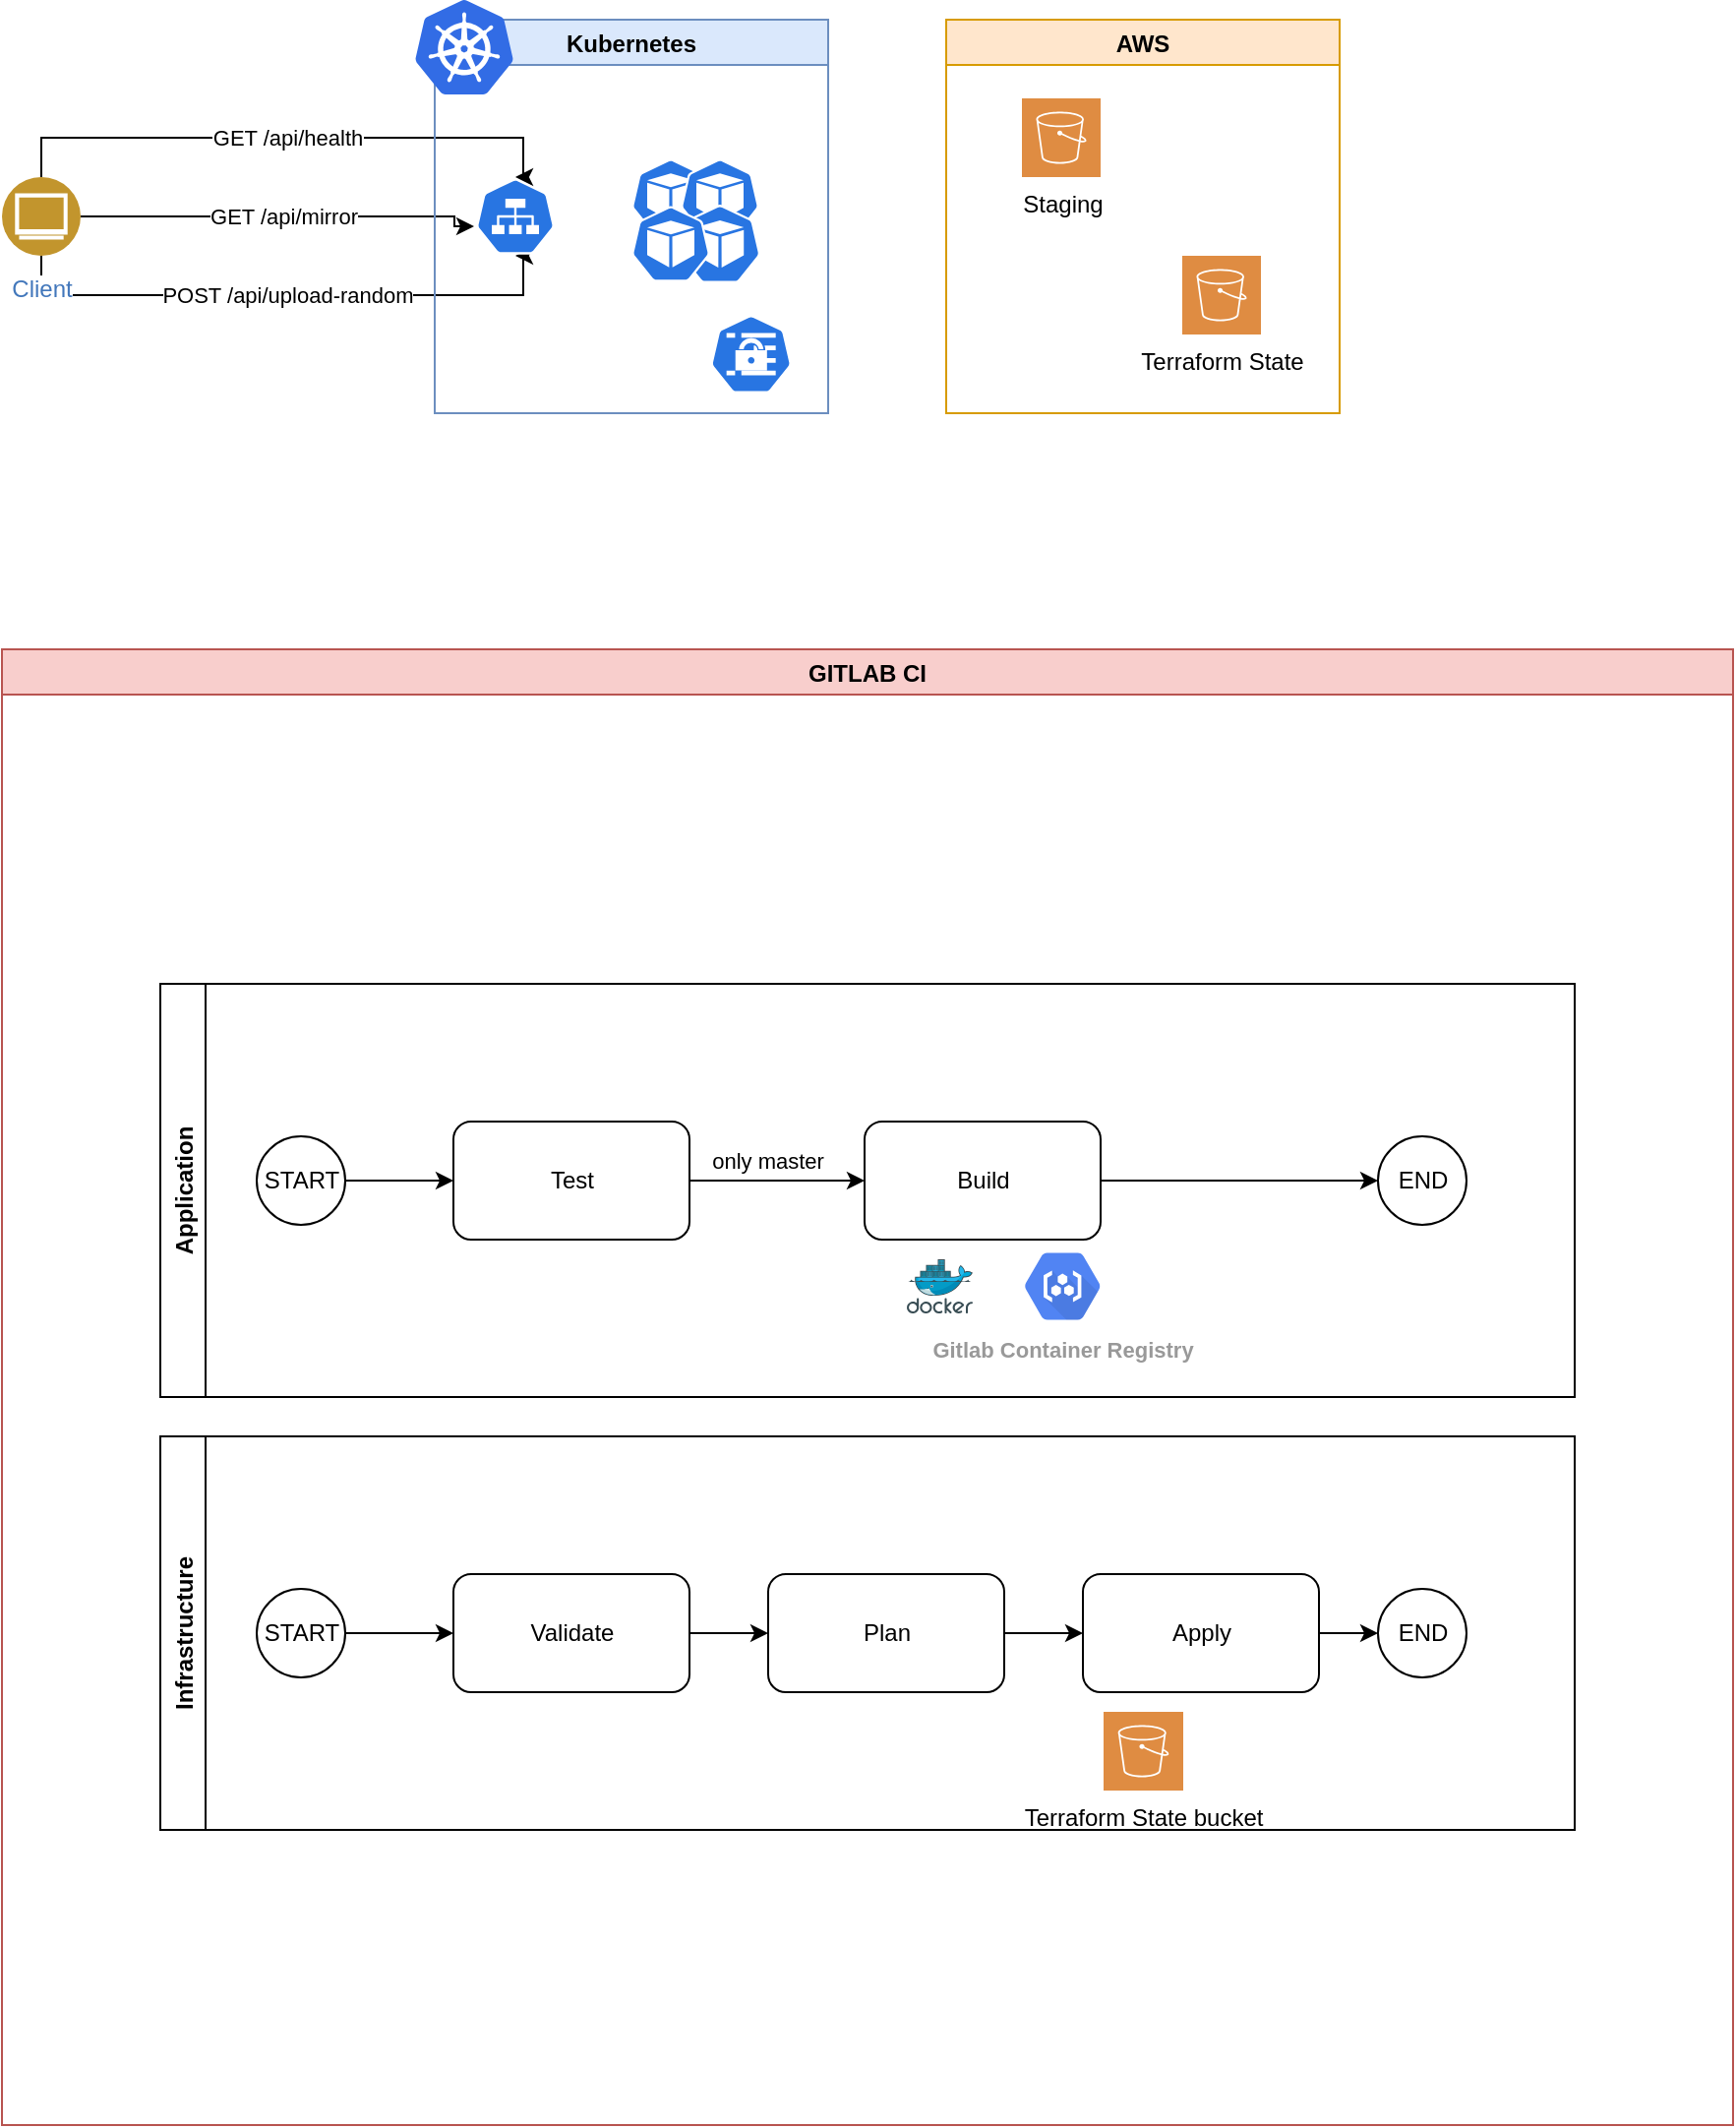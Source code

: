<mxfile version="17.4.5" type="gitlab">
  <diagram id="Um05-Uil4epsUVDhMjwu" name="Page-1">
    <mxGraphModel dx="1516" dy="780" grid="1" gridSize="10" guides="1" tooltips="1" connect="1" arrows="1" fold="1" page="0" pageScale="1" pageWidth="827" pageHeight="1169" background="none" math="0" shadow="0">
      <root>
        <mxCell id="0" />
        <mxCell id="1" parent="0" />
        <mxCell id="0Z1rFAlLXEEgax6ma4VU-1" value="GET /api/health" style="edgeStyle=orthogonalEdgeStyle;rounded=0;orthogonalLoop=1;jettySize=auto;html=1;entryX=0.5;entryY=0;entryDx=0;entryDy=0;entryPerimeter=0;exitX=0.5;exitY=0;exitDx=0;exitDy=0;" edge="1" parent="1" source="DKcAij6jSDB3tuon3C6S-2" target="DKcAij6jSDB3tuon3C6S-10">
          <mxGeometry relative="1" as="geometry">
            <Array as="points">
              <mxPoint x="100" y="220" />
              <mxPoint x="345" y="220" />
            </Array>
          </mxGeometry>
        </mxCell>
        <mxCell id="0Z1rFAlLXEEgax6ma4VU-2" value="GET /api/mirror" style="edgeStyle=orthogonalEdgeStyle;rounded=0;orthogonalLoop=1;jettySize=auto;html=1;exitX=1;exitY=0.5;exitDx=0;exitDy=0;" edge="1" parent="1" source="DKcAij6jSDB3tuon3C6S-2">
          <mxGeometry relative="1" as="geometry">
            <mxPoint x="320" y="265" as="targetPoint" />
            <Array as="points">
              <mxPoint x="310" y="260" />
            </Array>
          </mxGeometry>
        </mxCell>
        <mxCell id="0Z1rFAlLXEEgax6ma4VU-3" value="POST /api/upload-random" style="edgeStyle=orthogonalEdgeStyle;rounded=0;orthogonalLoop=1;jettySize=auto;html=1;entryX=0.5;entryY=1;entryDx=0;entryDy=0;entryPerimeter=0;" edge="1" parent="1" source="DKcAij6jSDB3tuon3C6S-2" target="DKcAij6jSDB3tuon3C6S-10">
          <mxGeometry relative="1" as="geometry">
            <Array as="points">
              <mxPoint x="100" y="300" />
              <mxPoint x="345" y="300" />
            </Array>
          </mxGeometry>
        </mxCell>
        <mxCell id="DKcAij6jSDB3tuon3C6S-2" value="Client" style="aspect=fixed;perimeter=ellipsePerimeter;html=1;align=center;shadow=0;dashed=0;fontColor=#4277BB;labelBackgroundColor=#ffffff;fontSize=12;spacingTop=3;image;image=img/lib/ibm/users/browser.svg;" parent="1" vertex="1">
          <mxGeometry x="80" y="240" width="40" height="40" as="geometry" />
        </mxCell>
        <mxCell id="DKcAij6jSDB3tuon3C6S-13" value="Kubernetes" style="swimlane;fillColor=#dae8fc;strokeColor=#6c8ebf;" parent="1" vertex="1">
          <mxGeometry x="300" y="160" width="200" height="200" as="geometry" />
        </mxCell>
        <mxCell id="DKcAij6jSDB3tuon3C6S-9" value="" style="sketch=0;aspect=fixed;html=1;points=[];align=center;image;fontSize=12;image=img/lib/mscae/Kubernetes.svg;" parent="DKcAij6jSDB3tuon3C6S-13" vertex="1">
          <mxGeometry x="-10" y="-10" width="50" height="48" as="geometry" />
        </mxCell>
        <mxCell id="DKcAij6jSDB3tuon3C6S-4" value="" style="sketch=0;html=1;dashed=0;whitespace=wrap;fillColor=#2875E2;strokeColor=#ffffff;points=[[0.005,0.63,0],[0.1,0.2,0],[0.9,0.2,0],[0.5,0,0],[0.995,0.63,0],[0.72,0.99,0],[0.5,1,0],[0.28,0.99,0]];shape=mxgraph.kubernetes.icon;prIcon=pod" parent="DKcAij6jSDB3tuon3C6S-13" vertex="1">
          <mxGeometry x="100" y="70" width="40" height="40" as="geometry" />
        </mxCell>
        <mxCell id="DKcAij6jSDB3tuon3C6S-6" value="" style="sketch=0;html=1;dashed=0;whitespace=wrap;fillColor=#2875E2;strokeColor=#ffffff;points=[[0.005,0.63,0],[0.1,0.2,0],[0.9,0.2,0],[0.5,0,0],[0.995,0.63,0],[0.72,0.99,0],[0.5,1,0],[0.28,0.99,0]];shape=mxgraph.kubernetes.icon;prIcon=pod" parent="DKcAij6jSDB3tuon3C6S-13" vertex="1">
          <mxGeometry x="125" y="70" width="40" height="40" as="geometry" />
        </mxCell>
        <mxCell id="DKcAij6jSDB3tuon3C6S-7" value="" style="sketch=0;html=1;dashed=0;whitespace=wrap;fillColor=#2875E2;strokeColor=#ffffff;points=[[0.005,0.63,0],[0.1,0.2,0],[0.9,0.2,0],[0.5,0,0],[0.995,0.63,0],[0.72,0.99,0],[0.5,1,0],[0.28,0.99,0]];shape=mxgraph.kubernetes.icon;prIcon=pod" parent="DKcAij6jSDB3tuon3C6S-13" vertex="1">
          <mxGeometry x="120" y="94" width="50" height="40" as="geometry" />
        </mxCell>
        <mxCell id="DKcAij6jSDB3tuon3C6S-5" value="" style="sketch=0;html=1;dashed=0;whitespace=wrap;fillColor=#2875E2;strokeColor=#ffffff;points=[[0.005,0.63,0],[0.1,0.2,0],[0.9,0.2,0],[0.5,0,0],[0.995,0.63,0],[0.72,0.99,0],[0.5,1,0],[0.28,0.99,0]];shape=mxgraph.kubernetes.icon;prIcon=pod" parent="DKcAij6jSDB3tuon3C6S-13" vertex="1">
          <mxGeometry x="100" y="94" width="40" height="40" as="geometry" />
        </mxCell>
        <mxCell id="DKcAij6jSDB3tuon3C6S-10" value="" style="sketch=0;html=1;dashed=0;whitespace=wrap;fillColor=#2875E2;strokeColor=#ffffff;points=[[0.005,0.63,0],[0.1,0.2,0],[0.9,0.2,0],[0.5,0,0],[0.995,0.63,0],[0.72,0.99,0],[0.5,1,0],[0.28,0.99,0]];shape=mxgraph.kubernetes.icon;prIcon=svc" parent="DKcAij6jSDB3tuon3C6S-13" vertex="1">
          <mxGeometry x="21" y="80" width="40" height="40" as="geometry" />
        </mxCell>
        <mxCell id="DKcAij6jSDB3tuon3C6S-11" value="" style="sketch=0;html=1;dashed=0;whitespace=wrap;fillColor=#2875E2;strokeColor=#ffffff;points=[[0.005,0.63,0],[0.1,0.2,0],[0.9,0.2,0],[0.5,0,0],[0.995,0.63,0],[0.72,0.99,0],[0.5,1,0],[0.28,0.99,0]];shape=mxgraph.kubernetes.icon;prIcon=secret" parent="DKcAij6jSDB3tuon3C6S-13" vertex="1">
          <mxGeometry x="140" y="150" width="41.67" height="40" as="geometry" />
        </mxCell>
        <mxCell id="DKcAij6jSDB3tuon3C6S-14" value="AWS" style="swimlane;fillColor=#ffe6cc;strokeColor=#d79b00;" parent="1" vertex="1">
          <mxGeometry x="560" y="160" width="200" height="200" as="geometry" />
        </mxCell>
        <mxCell id="DKcAij6jSDB3tuon3C6S-16" value="Staging" style="sketch=0;pointerEvents=1;shadow=0;dashed=0;html=1;strokeColor=none;fillColor=#DF8C42;labelPosition=center;verticalLabelPosition=bottom;verticalAlign=top;align=center;outlineConnect=0;shape=mxgraph.veeam2.aws_s3;" parent="DKcAij6jSDB3tuon3C6S-14" vertex="1">
          <mxGeometry x="38.5" y="40" width="40" height="40" as="geometry" />
        </mxCell>
        <mxCell id="DKcAij6jSDB3tuon3C6S-1" value="Terraform State" style="sketch=0;pointerEvents=1;shadow=0;dashed=0;html=1;strokeColor=none;fillColor=#DF8C42;labelPosition=center;verticalLabelPosition=bottom;verticalAlign=top;align=center;outlineConnect=0;shape=mxgraph.veeam2.aws_s3;" parent="DKcAij6jSDB3tuon3C6S-14" vertex="1">
          <mxGeometry x="120" y="120" width="40" height="40" as="geometry" />
        </mxCell>
        <mxCell id="0Z1rFAlLXEEgax6ma4VU-16" value="GITLAB CI" style="swimlane;fillColor=#f8cecc;strokeColor=#b85450;" vertex="1" parent="1">
          <mxGeometry x="80" y="480" width="880" height="750" as="geometry" />
        </mxCell>
        <mxCell id="DKcAij6jSDB3tuon3C6S-17" value="" style="shape=image;html=1;verticalAlign=top;verticalLabelPosition=bottom;labelBackgroundColor=#ffffff;imageAspect=0;aspect=fixed;image=https://cdn4.iconfinder.com/data/icons/socialcones/508/Gitlab-128.png" parent="0Z1rFAlLXEEgax6ma4VU-16" vertex="1">
          <mxGeometry x="10" y="30" width="80" height="80" as="geometry" />
        </mxCell>
        <mxCell id="0Z1rFAlLXEEgax6ma4VU-18" value="Application" style="swimlane;horizontal=0;" vertex="1" parent="0Z1rFAlLXEEgax6ma4VU-16">
          <mxGeometry x="80.5" y="170" width="719" height="210" as="geometry" />
        </mxCell>
        <mxCell id="DKcAij6jSDB3tuon3C6S-19" value="Test" style="rounded=1;whiteSpace=wrap;html=1;" parent="0Z1rFAlLXEEgax6ma4VU-18" vertex="1">
          <mxGeometry x="149" y="70" width="120" height="60" as="geometry" />
        </mxCell>
        <mxCell id="DKcAij6jSDB3tuon3C6S-20" value="Build" style="rounded=1;whiteSpace=wrap;html=1;" parent="0Z1rFAlLXEEgax6ma4VU-18" vertex="1">
          <mxGeometry x="358" y="70" width="120" height="60" as="geometry" />
        </mxCell>
        <mxCell id="0Z1rFAlLXEEgax6ma4VU-4" style="edgeStyle=orthogonalEdgeStyle;rounded=0;orthogonalLoop=1;jettySize=auto;html=1;entryX=0;entryY=0.5;entryDx=0;entryDy=0;" edge="1" parent="0Z1rFAlLXEEgax6ma4VU-18" source="DKcAij6jSDB3tuon3C6S-19" target="DKcAij6jSDB3tuon3C6S-20">
          <mxGeometry relative="1" as="geometry" />
        </mxCell>
        <mxCell id="0Z1rFAlLXEEgax6ma4VU-17" value="only master" style="edgeLabel;html=1;align=center;verticalAlign=middle;resizable=0;points=[];" vertex="1" connectable="0" parent="0Z1rFAlLXEEgax6ma4VU-4">
          <mxGeometry x="-0.783" y="-1" relative="1" as="geometry">
            <mxPoint x="30" y="-11" as="offset" />
          </mxGeometry>
        </mxCell>
        <mxCell id="0Z1rFAlLXEEgax6ma4VU-8" style="edgeStyle=orthogonalEdgeStyle;rounded=0;orthogonalLoop=1;jettySize=auto;html=1;entryX=0;entryY=0.5;entryDx=0;entryDy=0;" edge="1" parent="0Z1rFAlLXEEgax6ma4VU-18" source="0Z1rFAlLXEEgax6ma4VU-7" target="DKcAij6jSDB3tuon3C6S-19">
          <mxGeometry relative="1" as="geometry" />
        </mxCell>
        <mxCell id="0Z1rFAlLXEEgax6ma4VU-7" value="START" style="ellipse;whiteSpace=wrap;html=1;aspect=fixed;" vertex="1" parent="0Z1rFAlLXEEgax6ma4VU-18">
          <mxGeometry x="49" y="77.5" width="45" height="45" as="geometry" />
        </mxCell>
        <mxCell id="0Z1rFAlLXEEgax6ma4VU-9" value="END" style="ellipse;whiteSpace=wrap;html=1;aspect=fixed;" vertex="1" parent="0Z1rFAlLXEEgax6ma4VU-18">
          <mxGeometry x="619" y="77.5" width="45" height="45" as="geometry" />
        </mxCell>
        <mxCell id="0Z1rFAlLXEEgax6ma4VU-11" style="edgeStyle=orthogonalEdgeStyle;rounded=0;orthogonalLoop=1;jettySize=auto;html=1;entryX=0;entryY=0.5;entryDx=0;entryDy=0;" edge="1" parent="0Z1rFAlLXEEgax6ma4VU-18" source="DKcAij6jSDB3tuon3C6S-20" target="0Z1rFAlLXEEgax6ma4VU-9">
          <mxGeometry relative="1" as="geometry" />
        </mxCell>
        <mxCell id="DKcAij6jSDB3tuon3C6S-18" value="" style="sketch=0;aspect=fixed;html=1;points=[];align=center;image;fontSize=12;image=img/lib/mscae/Docker.svg;" parent="0Z1rFAlLXEEgax6ma4VU-18" vertex="1">
          <mxGeometry x="379.5" y="140" width="33.54" height="27.5" as="geometry" />
        </mxCell>
        <mxCell id="DKcAij6jSDB3tuon3C6S-24" value="Gitlab Container Registry" style="sketch=0;html=1;fillColor=#5184F3;strokeColor=none;verticalAlign=top;labelPosition=center;verticalLabelPosition=bottom;align=center;spacingTop=-6;fontSize=11;fontStyle=1;fontColor=#999999;shape=mxgraph.gcp2.hexIcon;prIcon=container_registry" parent="0Z1rFAlLXEEgax6ma4VU-18" vertex="1">
          <mxGeometry x="429.5" y="128.75" width="58.37" height="50" as="geometry" />
        </mxCell>
        <mxCell id="0Z1rFAlLXEEgax6ma4VU-19" value="Infrastructure" style="swimlane;horizontal=0;" vertex="1" parent="0Z1rFAlLXEEgax6ma4VU-16">
          <mxGeometry x="80.5" y="400" width="719" height="200" as="geometry" />
        </mxCell>
        <mxCell id="DKcAij6jSDB3tuon3C6S-21" value="Validate" style="rounded=1;whiteSpace=wrap;html=1;" parent="0Z1rFAlLXEEgax6ma4VU-19" vertex="1">
          <mxGeometry x="149" y="70" width="120" height="60" as="geometry" />
        </mxCell>
        <mxCell id="DKcAij6jSDB3tuon3C6S-22" value="Plan" style="rounded=1;whiteSpace=wrap;html=1;" parent="0Z1rFAlLXEEgax6ma4VU-19" vertex="1">
          <mxGeometry x="309" y="70" width="120" height="60" as="geometry" />
        </mxCell>
        <mxCell id="0Z1rFAlLXEEgax6ma4VU-5" style="edgeStyle=orthogonalEdgeStyle;rounded=0;orthogonalLoop=1;jettySize=auto;html=1;entryX=0;entryY=0.5;entryDx=0;entryDy=0;" edge="1" parent="0Z1rFAlLXEEgax6ma4VU-19" source="DKcAij6jSDB3tuon3C6S-21" target="DKcAij6jSDB3tuon3C6S-22">
          <mxGeometry relative="1" as="geometry" />
        </mxCell>
        <mxCell id="DKcAij6jSDB3tuon3C6S-23" value="Apply" style="rounded=1;whiteSpace=wrap;html=1;" parent="0Z1rFAlLXEEgax6ma4VU-19" vertex="1">
          <mxGeometry x="469" y="70" width="120" height="60" as="geometry" />
        </mxCell>
        <mxCell id="0Z1rFAlLXEEgax6ma4VU-6" style="edgeStyle=orthogonalEdgeStyle;rounded=0;orthogonalLoop=1;jettySize=auto;html=1;entryX=0;entryY=0.5;entryDx=0;entryDy=0;" edge="1" parent="0Z1rFAlLXEEgax6ma4VU-19" source="DKcAij6jSDB3tuon3C6S-22" target="DKcAij6jSDB3tuon3C6S-23">
          <mxGeometry relative="1" as="geometry" />
        </mxCell>
        <mxCell id="0Z1rFAlLXEEgax6ma4VU-14" style="edgeStyle=orthogonalEdgeStyle;rounded=0;orthogonalLoop=1;jettySize=auto;html=1;entryX=0;entryY=0.5;entryDx=0;entryDy=0;" edge="1" parent="0Z1rFAlLXEEgax6ma4VU-19" source="0Z1rFAlLXEEgax6ma4VU-12" target="DKcAij6jSDB3tuon3C6S-21">
          <mxGeometry relative="1" as="geometry" />
        </mxCell>
        <mxCell id="0Z1rFAlLXEEgax6ma4VU-12" value="START" style="ellipse;whiteSpace=wrap;html=1;aspect=fixed;" vertex="1" parent="0Z1rFAlLXEEgax6ma4VU-19">
          <mxGeometry x="49" y="77.5" width="45" height="45" as="geometry" />
        </mxCell>
        <mxCell id="0Z1rFAlLXEEgax6ma4VU-13" value="END" style="ellipse;whiteSpace=wrap;html=1;aspect=fixed;" vertex="1" parent="0Z1rFAlLXEEgax6ma4VU-19">
          <mxGeometry x="619" y="77.5" width="45" height="45" as="geometry" />
        </mxCell>
        <mxCell id="0Z1rFAlLXEEgax6ma4VU-15" style="edgeStyle=orthogonalEdgeStyle;rounded=0;orthogonalLoop=1;jettySize=auto;html=1;" edge="1" parent="0Z1rFAlLXEEgax6ma4VU-19" source="DKcAij6jSDB3tuon3C6S-23" target="0Z1rFAlLXEEgax6ma4VU-13">
          <mxGeometry relative="1" as="geometry" />
        </mxCell>
        <mxCell id="0Z1rFAlLXEEgax6ma4VU-21" value="Terraform State bucket" style="sketch=0;pointerEvents=1;shadow=0;dashed=0;html=1;strokeColor=none;fillColor=#DF8C42;labelPosition=center;verticalLabelPosition=bottom;verticalAlign=top;align=center;outlineConnect=0;shape=mxgraph.veeam2.aws_s3;" vertex="1" parent="0Z1rFAlLXEEgax6ma4VU-19">
          <mxGeometry x="479.5" y="140" width="40.5" height="40" as="geometry" />
        </mxCell>
      </root>
    </mxGraphModel>
  </diagram>
</mxfile>
